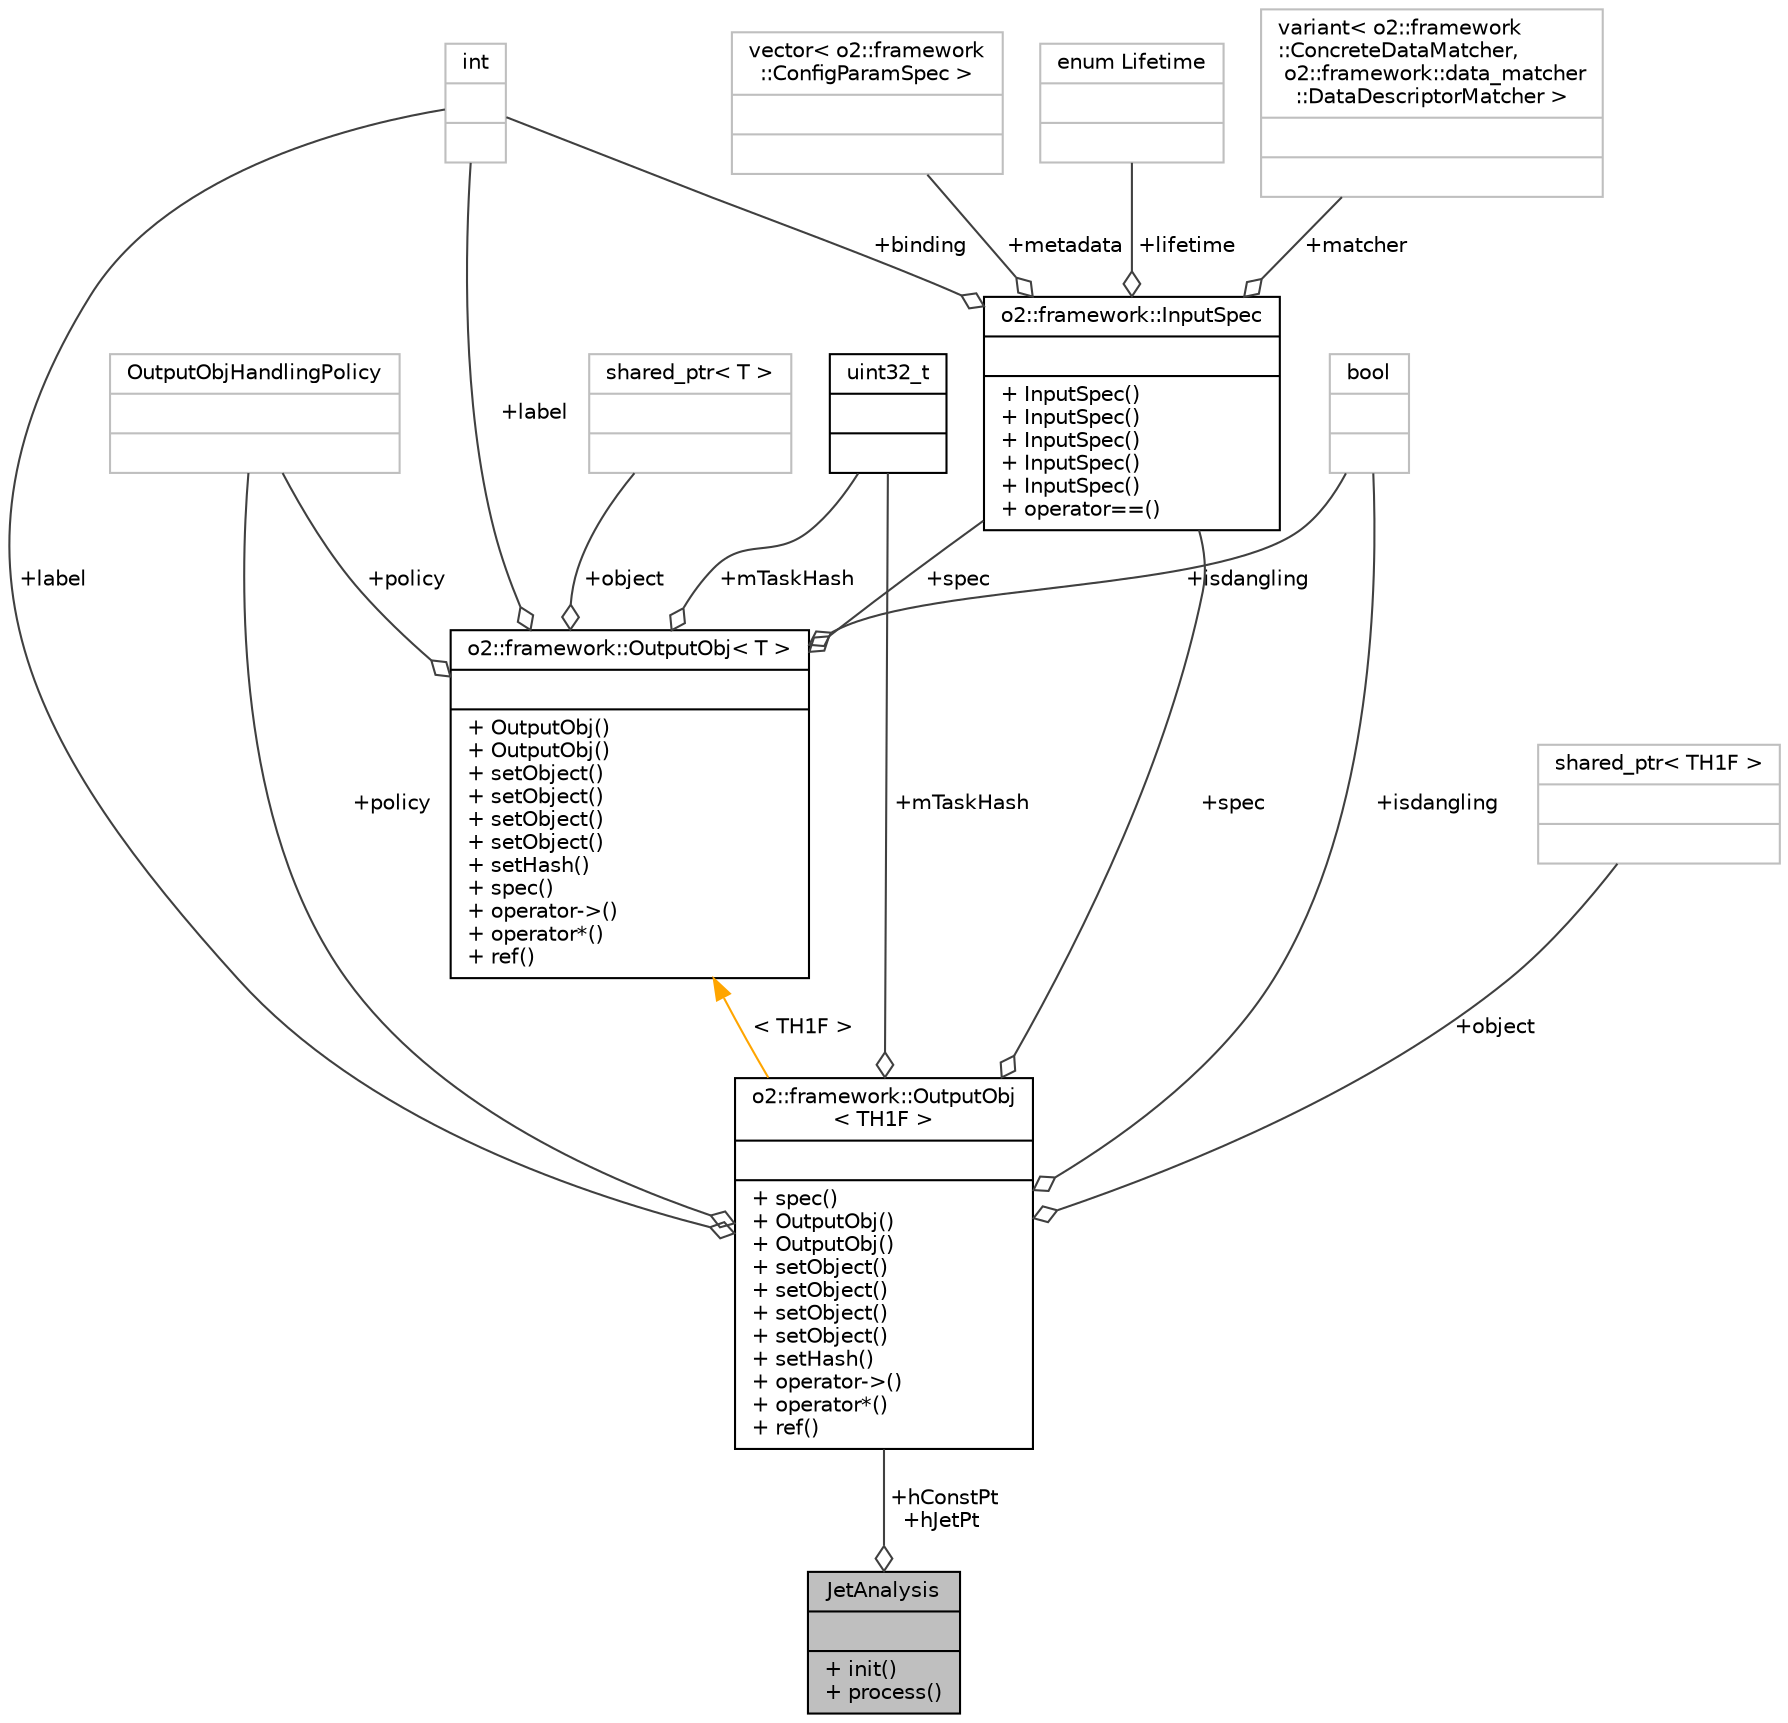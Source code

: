 digraph "JetAnalysis"
{
 // INTERACTIVE_SVG=YES
  bgcolor="transparent";
  edge [fontname="Helvetica",fontsize="10",labelfontname="Helvetica",labelfontsize="10"];
  node [fontname="Helvetica",fontsize="10",shape=record];
  Node1 [label="{JetAnalysis\n||+ init()\l+ process()\l}",height=0.2,width=0.4,color="black", fillcolor="grey75", style="filled", fontcolor="black"];
  Node2 -> Node1 [color="grey25",fontsize="10",style="solid",label=" +hConstPt\n+hJetPt" ,arrowhead="odiamond",fontname="Helvetica"];
  Node2 [label="{o2::framework::OutputObj\l\< TH1F \>\n||+ spec()\l+ OutputObj()\l+ OutputObj()\l+ setObject()\l+ setObject()\l+ setObject()\l+ setObject()\l+ setHash()\l+ operator-\>()\l+ operator*()\l+ ref()\l}",height=0.2,width=0.4,color="black",URL="$d4/d79/structo2_1_1framework_1_1OutputObj.html"];
  Node3 -> Node2 [color="grey25",fontsize="10",style="solid",label=" +policy" ,arrowhead="odiamond",fontname="Helvetica"];
  Node3 [label="{OutputObjHandlingPolicy\n||}",height=0.2,width=0.4,color="grey75"];
  Node4 -> Node2 [color="grey25",fontsize="10",style="solid",label=" +mTaskHash" ,arrowhead="odiamond",fontname="Helvetica"];
  Node4 [label="{uint32_t\n||}",height=0.2,width=0.4,color="black",URL="$d3/d87/classuint32__t.html"];
  Node5 -> Node2 [color="grey25",fontsize="10",style="solid",label=" +label" ,arrowhead="odiamond",fontname="Helvetica"];
  Node5 [label="{int\n||}",height=0.2,width=0.4,color="grey75"];
  Node6 -> Node2 [color="grey25",fontsize="10",style="solid",label=" +isdangling" ,arrowhead="odiamond",fontname="Helvetica"];
  Node6 [label="{bool\n||}",height=0.2,width=0.4,color="grey75"];
  Node7 -> Node2 [color="grey25",fontsize="10",style="solid",label=" +spec" ,arrowhead="odiamond",fontname="Helvetica"];
  Node7 [label="{o2::framework::InputSpec\n||+ InputSpec()\l+ InputSpec()\l+ InputSpec()\l+ InputSpec()\l+ InputSpec()\l+ operator==()\l}",height=0.2,width=0.4,color="black",URL="$da/d96/structo2_1_1framework_1_1InputSpec.html"];
  Node8 -> Node7 [color="grey25",fontsize="10",style="solid",label=" +metadata" ,arrowhead="odiamond",fontname="Helvetica"];
  Node8 [label="{vector\< o2::framework\l::ConfigParamSpec \>\n||}",height=0.2,width=0.4,color="grey75"];
  Node9 -> Node7 [color="grey25",fontsize="10",style="solid",label=" +lifetime" ,arrowhead="odiamond",fontname="Helvetica"];
  Node9 [label="{enum Lifetime\n||}",height=0.2,width=0.4,color="grey75"];
  Node10 -> Node7 [color="grey25",fontsize="10",style="solid",label=" +matcher" ,arrowhead="odiamond",fontname="Helvetica"];
  Node10 [label="{variant\< o2::framework\l::ConcreteDataMatcher,\l o2::framework::data_matcher\l::DataDescriptorMatcher \>\n||}",height=0.2,width=0.4,color="grey75"];
  Node5 -> Node7 [color="grey25",fontsize="10",style="solid",label=" +binding" ,arrowhead="odiamond",fontname="Helvetica"];
  Node11 -> Node2 [color="grey25",fontsize="10",style="solid",label=" +object" ,arrowhead="odiamond",fontname="Helvetica"];
  Node11 [label="{shared_ptr\< TH1F \>\n||}",height=0.2,width=0.4,color="grey75"];
  Node12 -> Node2 [dir="back",color="orange",fontsize="10",style="solid",label=" \< TH1F \>" ,fontname="Helvetica"];
  Node12 [label="{o2::framework::OutputObj\< T \>\n||+ OutputObj()\l+ OutputObj()\l+ setObject()\l+ setObject()\l+ setObject()\l+ setObject()\l+ setHash()\l+ spec()\l+ operator-\>()\l+ operator*()\l+ ref()\l}",height=0.2,width=0.4,color="black",URL="$d4/d79/structo2_1_1framework_1_1OutputObj.html"];
  Node3 -> Node12 [color="grey25",fontsize="10",style="solid",label=" +policy" ,arrowhead="odiamond",fontname="Helvetica"];
  Node4 -> Node12 [color="grey25",fontsize="10",style="solid",label=" +mTaskHash" ,arrowhead="odiamond",fontname="Helvetica"];
  Node5 -> Node12 [color="grey25",fontsize="10",style="solid",label=" +label" ,arrowhead="odiamond",fontname="Helvetica"];
  Node13 -> Node12 [color="grey25",fontsize="10",style="solid",label=" +object" ,arrowhead="odiamond",fontname="Helvetica"];
  Node13 [label="{shared_ptr\< T \>\n||}",height=0.2,width=0.4,color="grey75"];
  Node6 -> Node12 [color="grey25",fontsize="10",style="solid",label=" +isdangling" ,arrowhead="odiamond",fontname="Helvetica"];
  Node7 -> Node12 [color="grey25",fontsize="10",style="solid",label=" +spec" ,arrowhead="odiamond",fontname="Helvetica"];
}
